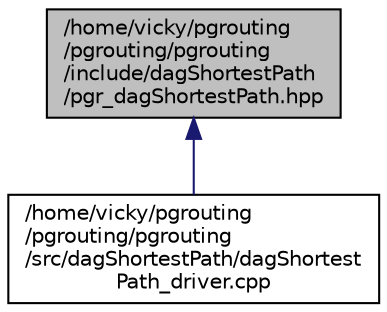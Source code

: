 digraph "/home/vicky/pgrouting/pgrouting/pgrouting/include/dagShortestPath/pgr_dagShortestPath.hpp"
{
  edge [fontname="Helvetica",fontsize="10",labelfontname="Helvetica",labelfontsize="10"];
  node [fontname="Helvetica",fontsize="10",shape=record];
  Node1 [label="/home/vicky/pgrouting\l/pgrouting/pgrouting\l/include/dagShortestPath\l/pgr_dagShortestPath.hpp",height=0.2,width=0.4,color="black", fillcolor="grey75", style="filled", fontcolor="black"];
  Node1 -> Node2 [dir="back",color="midnightblue",fontsize="10",style="solid",fontname="Helvetica"];
  Node2 [label="/home/vicky/pgrouting\l/pgrouting/pgrouting\l/src/dagShortestPath/dagShortest\lPath_driver.cpp",height=0.2,width=0.4,color="black", fillcolor="white", style="filled",URL="$dagShortestPath__driver_8cpp.html"];
}
